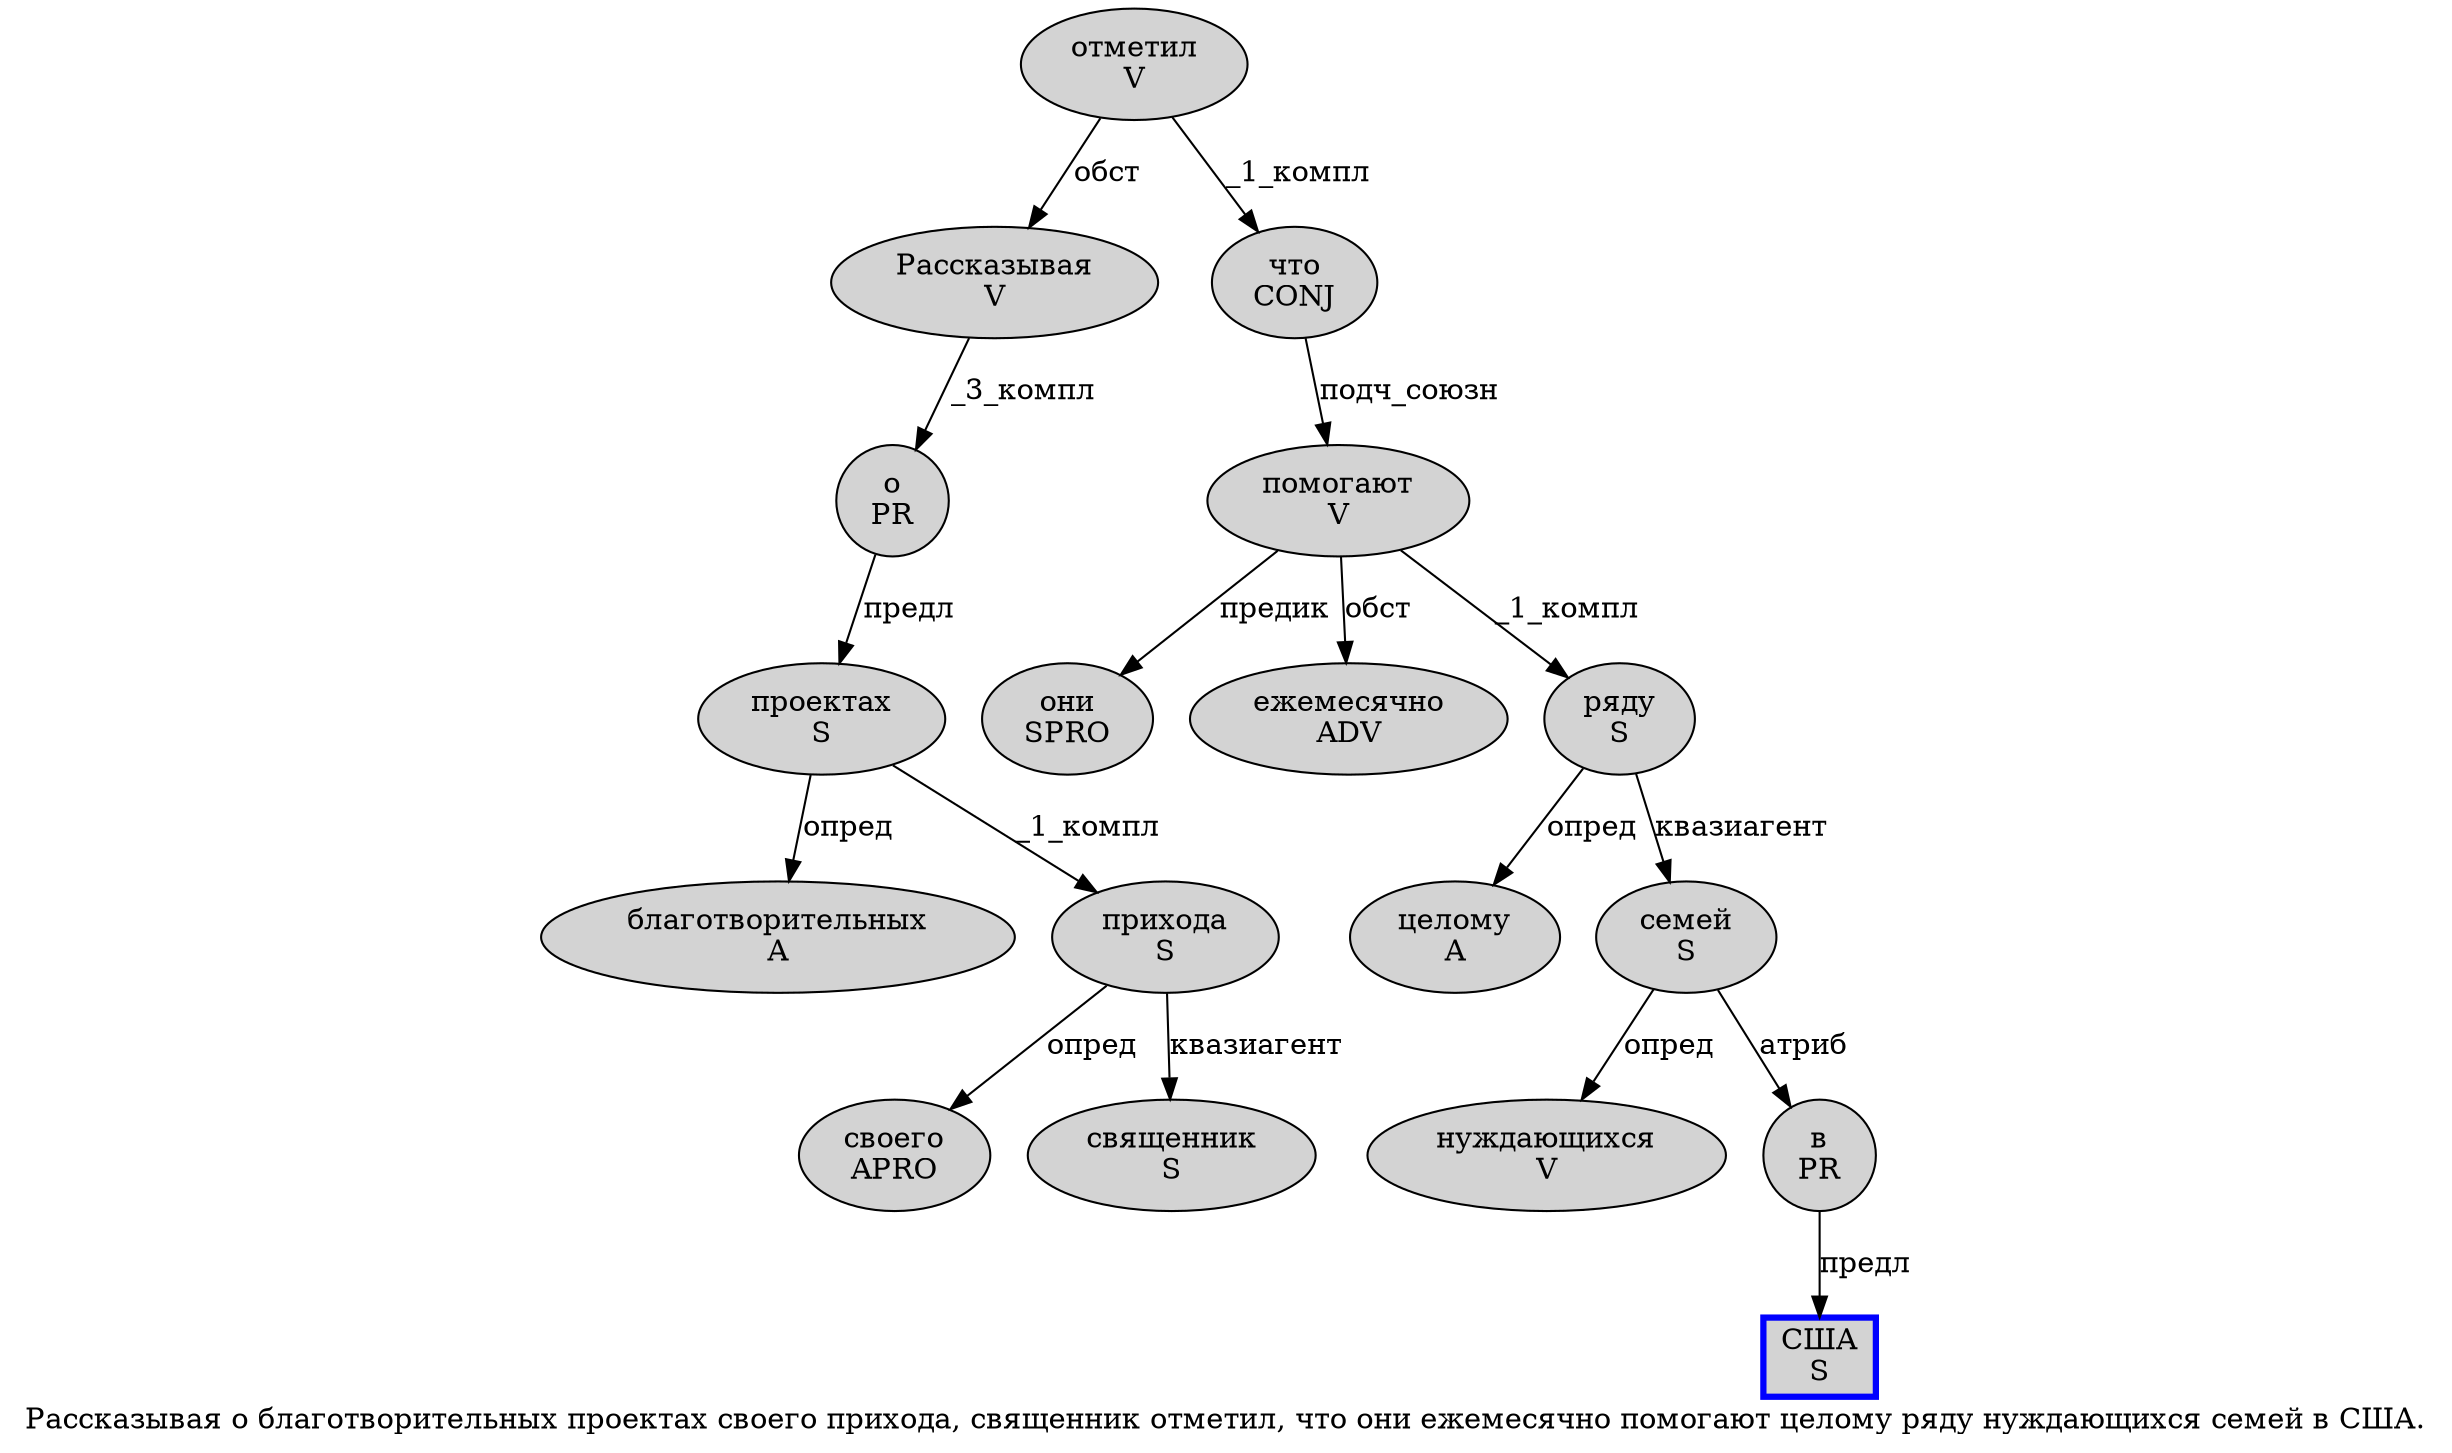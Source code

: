 digraph SENTENCE_1228 {
	graph [label="Рассказывая о благотворительных проектах своего прихода, священник отметил, что они ежемесячно помогают целому ряду нуждающихся семей в США."]
	node [style=filled]
		0 [label="Рассказывая
V" color="" fillcolor=lightgray penwidth=1 shape=ellipse]
		1 [label="о
PR" color="" fillcolor=lightgray penwidth=1 shape=ellipse]
		2 [label="благотворительных
A" color="" fillcolor=lightgray penwidth=1 shape=ellipse]
		3 [label="проектах
S" color="" fillcolor=lightgray penwidth=1 shape=ellipse]
		4 [label="своего
APRO" color="" fillcolor=lightgray penwidth=1 shape=ellipse]
		5 [label="прихода
S" color="" fillcolor=lightgray penwidth=1 shape=ellipse]
		7 [label="священник
S" color="" fillcolor=lightgray penwidth=1 shape=ellipse]
		8 [label="отметил
V" color="" fillcolor=lightgray penwidth=1 shape=ellipse]
		10 [label="что
CONJ" color="" fillcolor=lightgray penwidth=1 shape=ellipse]
		11 [label="они
SPRO" color="" fillcolor=lightgray penwidth=1 shape=ellipse]
		12 [label="ежемесячно
ADV" color="" fillcolor=lightgray penwidth=1 shape=ellipse]
		13 [label="помогают
V" color="" fillcolor=lightgray penwidth=1 shape=ellipse]
		14 [label="целому
A" color="" fillcolor=lightgray penwidth=1 shape=ellipse]
		15 [label="ряду
S" color="" fillcolor=lightgray penwidth=1 shape=ellipse]
		16 [label="нуждающихся
V" color="" fillcolor=lightgray penwidth=1 shape=ellipse]
		17 [label="семей
S" color="" fillcolor=lightgray penwidth=1 shape=ellipse]
		18 [label="в
PR" color="" fillcolor=lightgray penwidth=1 shape=ellipse]
		19 [label="США
S" color=blue fillcolor=lightgray penwidth=3 shape=box]
			1 -> 3 [label="предл"]
			10 -> 13 [label="подч_союзн"]
			0 -> 1 [label="_3_компл"]
			17 -> 16 [label="опред"]
			17 -> 18 [label="атриб"]
			3 -> 2 [label="опред"]
			3 -> 5 [label="_1_компл"]
			15 -> 14 [label="опред"]
			15 -> 17 [label="квазиагент"]
			5 -> 4 [label="опред"]
			5 -> 7 [label="квазиагент"]
			13 -> 11 [label="предик"]
			13 -> 12 [label="обст"]
			13 -> 15 [label="_1_компл"]
			18 -> 19 [label="предл"]
			8 -> 0 [label="обст"]
			8 -> 10 [label="_1_компл"]
}